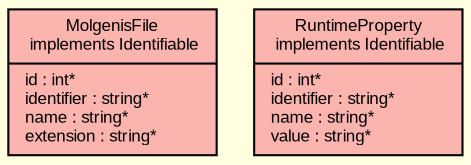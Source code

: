 digraph G {
        color = "white"
		compound = true
		fontname = "Bitstream Vera Sans"
		fontsize = 8
		pagedir="TB"
		rankdir="BT"
		bgcolor = "lightyellow"  
		labelfloat = "true"
		mode = "hier"
		overlap = "false"
		splines = "true"
		layers = "1:2"
		clusterrank = "local"
		outputorder="edgesfirst"

        node [
			fontname = "Arial"
            fontsize = 8
            shape = "record"
            color = "#808080"
            style="filled"
            fillcolor = "white"
            layer = "2"
            colorscheme = pastel19
        ]

        edge [
                fontname = "Bitstream Vera Sans"
                fontsize = 8
                layer = "1"
        ]

/* entities outside modules*/
               "MolgenisFile" [
                	    style = "filled"
                	    fillcolor =  "white"
			        	fontname = "Arial"
			        	fontcolor = "black"
			        	color = "black"
                
                        label = "{MolgenisFile\n implements Identifiable|id : int*\lidentifier : string*\lname : string*\lextension : string*\l}"
                ]

               "RuntimeProperty" [
                	    style = "filled"
                	    fillcolor =  "white"
			        	fontname = "Arial"
			        	fontcolor = "black"
			        	color = "black"
                
                        label = "{RuntimeProperty\n implements Identifiable|id : int*\lidentifier : string*\lname : string*\lvalue : string*\l}"
                ]

/*entities inside modules*/
/*        subgraph cluster_0 {
        		rankdir = "TB"
        		pagedir = "TB"
                label = "org.molgenis.core"
                labelloc = bottom
				fillcolor = "white"
                style="filled"*/

                "MolgenisFile" [
                	    style = "filled"
                	    fillcolor =  "1"
			        	fontname = "Arial"
			        	fontcolor = "black"
			        	color = "black"
                
                        label = "{MolgenisFile\n implements Identifiable|id : int*\lidentifier : string*\lname : string*\lextension : string*\l}"
                ]
                "RuntimeProperty" [
                	    style = "filled"
                	    fillcolor =  "1"
			        	fontname = "Arial"
			        	fontcolor = "black"
			        	color = "black"
                
                        label = "{RuntimeProperty\n implements Identifiable|id : int*\lidentifier : string*\lname : string*\lvalue : string*\l}"
                ]
/*        }  */
/*        subgraph cluster_1 {
        		rankdir = "TB"
        		pagedir = "TB"
                label = "org.molgenis.auth"
                labelloc = bottom
				fillcolor = "white"
                style="filled"*/

/*        }  */
/*        subgraph cluster_2 {
        		rankdir = "TB"
        		pagedir = "TB"
                label = "org.molgenis.observ"
                labelloc = bottom
				fillcolor = "white"
                style="filled"*/

/*        }  */
/*        subgraph cluster_3 {
        		rankdir = "TB"
        		pagedir = "TB"
                label = "org.molgenis.observ.target"
                labelloc = bottom
				fillcolor = "white"
                style="filled"*/

/*        }  */
/*        subgraph cluster_4 {
        		rankdir = "TB"
        		pagedir = "TB"
                label = "org.molgenis.variant"
                labelloc = bottom
				fillcolor = "white"
                style="filled"*/

/*        }  */
/*        subgraph cluster_5 {
        		rankdir = "TB"
        		pagedir = "TB"
                label = "org.molgenis.organization"
                labelloc = bottom
				fillcolor = "white"
                style="filled"*/

/*        }  */
/*        subgraph cluster_6 {
        		rankdir = "TB"
        		pagedir = "TB"
                label = "org.molgenis.gwascentral"
                labelloc = bottom
				fillcolor = "white"
                style="filled"*/

/*        }  */

/*interface relationships*/
        edge [
                arrowhead = "empty"
                color = "#808080"
        ]

/*inheritance relationships*/
        edge [
                arrowhead = "empty"
                color = "black"
        ]
        

/*one to many 'xref' foreign key relationships*/
        edge [
                arrowhead = "open"
                arrowsize = 0.6
        ]
        
        
/*many to many 'mref' foreign key relationships*/
        edge [
             arrowtail = "open"
             color = "black"
             headlabel = "*"
             taillabel = "*"
             arrowsize = 0.6
        ]
}